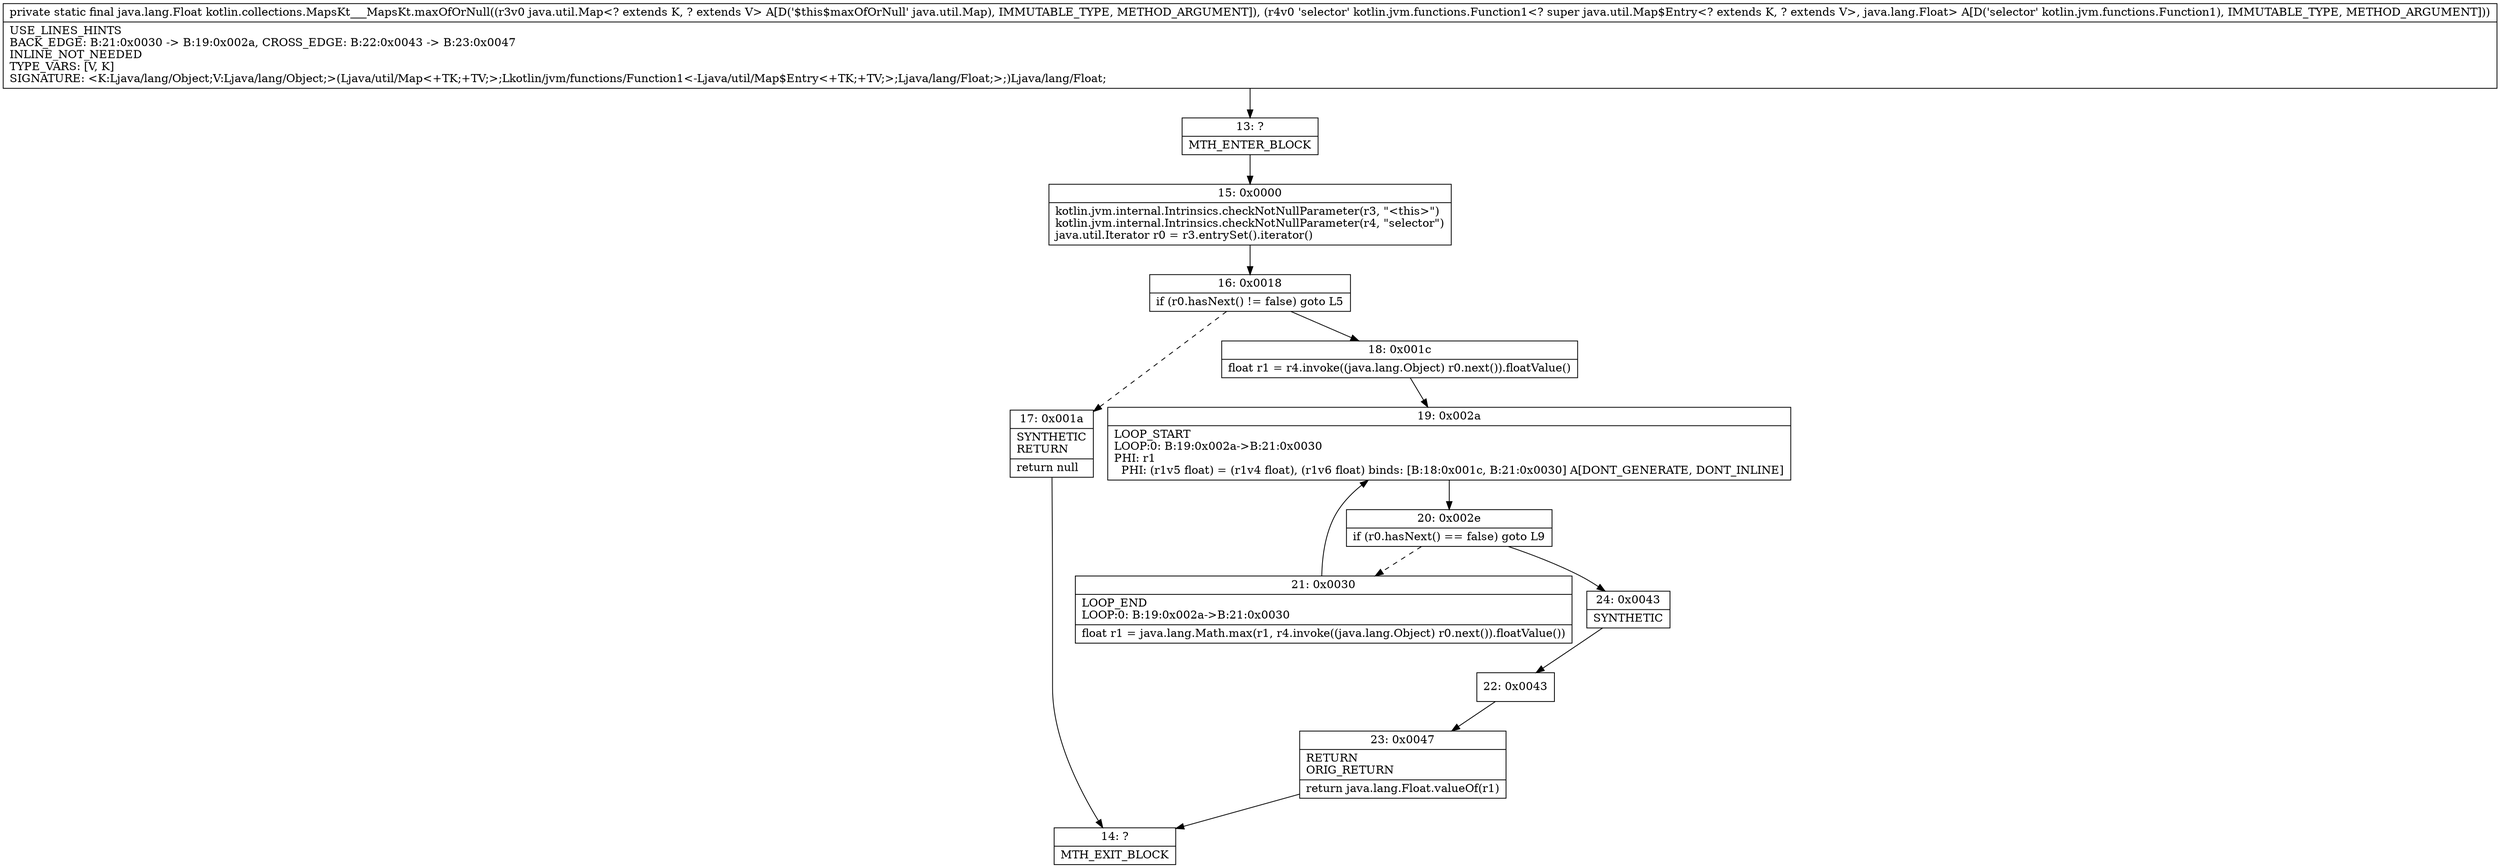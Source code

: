 digraph "CFG forkotlin.collections.MapsKt___MapsKt.maxOfOrNull(Ljava\/util\/Map;Lkotlin\/jvm\/functions\/Function1;)Ljava\/lang\/Float;" {
Node_13 [shape=record,label="{13\:\ ?|MTH_ENTER_BLOCK\l}"];
Node_15 [shape=record,label="{15\:\ 0x0000|kotlin.jvm.internal.Intrinsics.checkNotNullParameter(r3, \"\<this\>\")\lkotlin.jvm.internal.Intrinsics.checkNotNullParameter(r4, \"selector\")\ljava.util.Iterator r0 = r3.entrySet().iterator()\l}"];
Node_16 [shape=record,label="{16\:\ 0x0018|if (r0.hasNext() != false) goto L5\l}"];
Node_17 [shape=record,label="{17\:\ 0x001a|SYNTHETIC\lRETURN\l|return null\l}"];
Node_14 [shape=record,label="{14\:\ ?|MTH_EXIT_BLOCK\l}"];
Node_18 [shape=record,label="{18\:\ 0x001c|float r1 = r4.invoke((java.lang.Object) r0.next()).floatValue()\l}"];
Node_19 [shape=record,label="{19\:\ 0x002a|LOOP_START\lLOOP:0: B:19:0x002a\-\>B:21:0x0030\lPHI: r1 \l  PHI: (r1v5 float) = (r1v4 float), (r1v6 float) binds: [B:18:0x001c, B:21:0x0030] A[DONT_GENERATE, DONT_INLINE]\l}"];
Node_20 [shape=record,label="{20\:\ 0x002e|if (r0.hasNext() == false) goto L9\l}"];
Node_21 [shape=record,label="{21\:\ 0x0030|LOOP_END\lLOOP:0: B:19:0x002a\-\>B:21:0x0030\l|float r1 = java.lang.Math.max(r1, r4.invoke((java.lang.Object) r0.next()).floatValue())\l}"];
Node_24 [shape=record,label="{24\:\ 0x0043|SYNTHETIC\l}"];
Node_22 [shape=record,label="{22\:\ 0x0043}"];
Node_23 [shape=record,label="{23\:\ 0x0047|RETURN\lORIG_RETURN\l|return java.lang.Float.valueOf(r1)\l}"];
MethodNode[shape=record,label="{private static final java.lang.Float kotlin.collections.MapsKt___MapsKt.maxOfOrNull((r3v0 java.util.Map\<? extends K, ? extends V\> A[D('$this$maxOfOrNull' java.util.Map), IMMUTABLE_TYPE, METHOD_ARGUMENT]), (r4v0 'selector' kotlin.jvm.functions.Function1\<? super java.util.Map$Entry\<? extends K, ? extends V\>, java.lang.Float\> A[D('selector' kotlin.jvm.functions.Function1), IMMUTABLE_TYPE, METHOD_ARGUMENT]))  | USE_LINES_HINTS\lBACK_EDGE: B:21:0x0030 \-\> B:19:0x002a, CROSS_EDGE: B:22:0x0043 \-\> B:23:0x0047\lINLINE_NOT_NEEDED\lTYPE_VARS: [V, K]\lSIGNATURE: \<K:Ljava\/lang\/Object;V:Ljava\/lang\/Object;\>(Ljava\/util\/Map\<+TK;+TV;\>;Lkotlin\/jvm\/functions\/Function1\<\-Ljava\/util\/Map$Entry\<+TK;+TV;\>;Ljava\/lang\/Float;\>;)Ljava\/lang\/Float;\l}"];
MethodNode -> Node_13;Node_13 -> Node_15;
Node_15 -> Node_16;
Node_16 -> Node_17[style=dashed];
Node_16 -> Node_18;
Node_17 -> Node_14;
Node_18 -> Node_19;
Node_19 -> Node_20;
Node_20 -> Node_21[style=dashed];
Node_20 -> Node_24;
Node_21 -> Node_19;
Node_24 -> Node_22;
Node_22 -> Node_23;
Node_23 -> Node_14;
}

